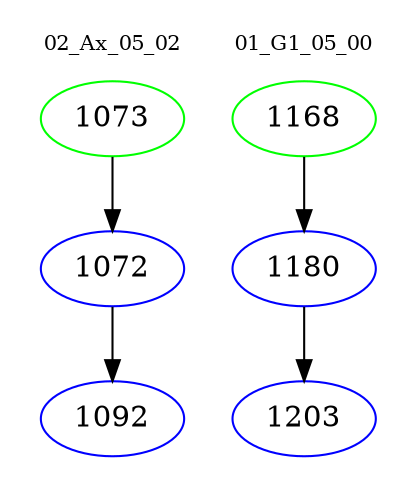 digraph{
subgraph cluster_0 {
color = white
label = "02_Ax_05_02";
fontsize=10;
T0_1073 [label="1073", color="green"]
T0_1073 -> T0_1072 [color="black"]
T0_1072 [label="1072", color="blue"]
T0_1072 -> T0_1092 [color="black"]
T0_1092 [label="1092", color="blue"]
}
subgraph cluster_1 {
color = white
label = "01_G1_05_00";
fontsize=10;
T1_1168 [label="1168", color="green"]
T1_1168 -> T1_1180 [color="black"]
T1_1180 [label="1180", color="blue"]
T1_1180 -> T1_1203 [color="black"]
T1_1203 [label="1203", color="blue"]
}
}
